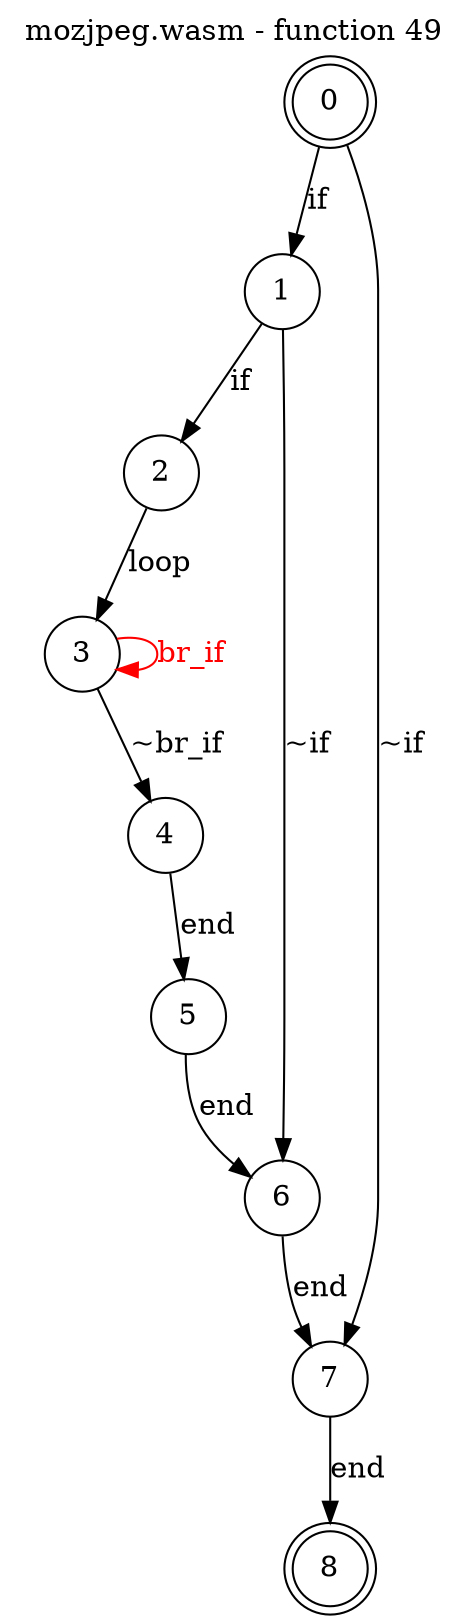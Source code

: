 digraph finite_state_machine {
    label = "mozjpeg.wasm - function 49"
    labelloc =  t
    labelfontsize = 16
    labelfontcolor = black
    labelfontname = "Helvetica"
    node [shape = doublecircle]; 0 8;
    node [shape = circle];
    0 -> 1[label="if"];
    0 -> 7[label="~if"];
    1 -> 2[label="if"];
    1 -> 6[label="~if"];
    2 -> 3[label="loop"];
    3 -> 4[label="~br_if"];
    3 -> 3[color="red" fontcolor="red" label="br_if"];
    4 -> 5[label="end"];
    5 -> 6[label="end"];
    6 -> 7[label="end"];
    7 -> 8[label="end"];
}
